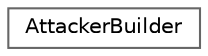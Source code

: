 digraph "Graphical Class Hierarchy"
{
 // LATEX_PDF_SIZE
  bgcolor="transparent";
  edge [fontname=Helvetica,fontsize=10,labelfontname=Helvetica,labelfontsize=10];
  node [fontname=Helvetica,fontsize=10,shape=box,height=0.2,width=0.4];
  rankdir="LR";
  Node0 [id="Node000000",label="AttackerBuilder",height=0.2,width=0.4,color="grey40", fillcolor="white", style="filled",URL="$structAttackerBuilder.html",tooltip=" "];
}
